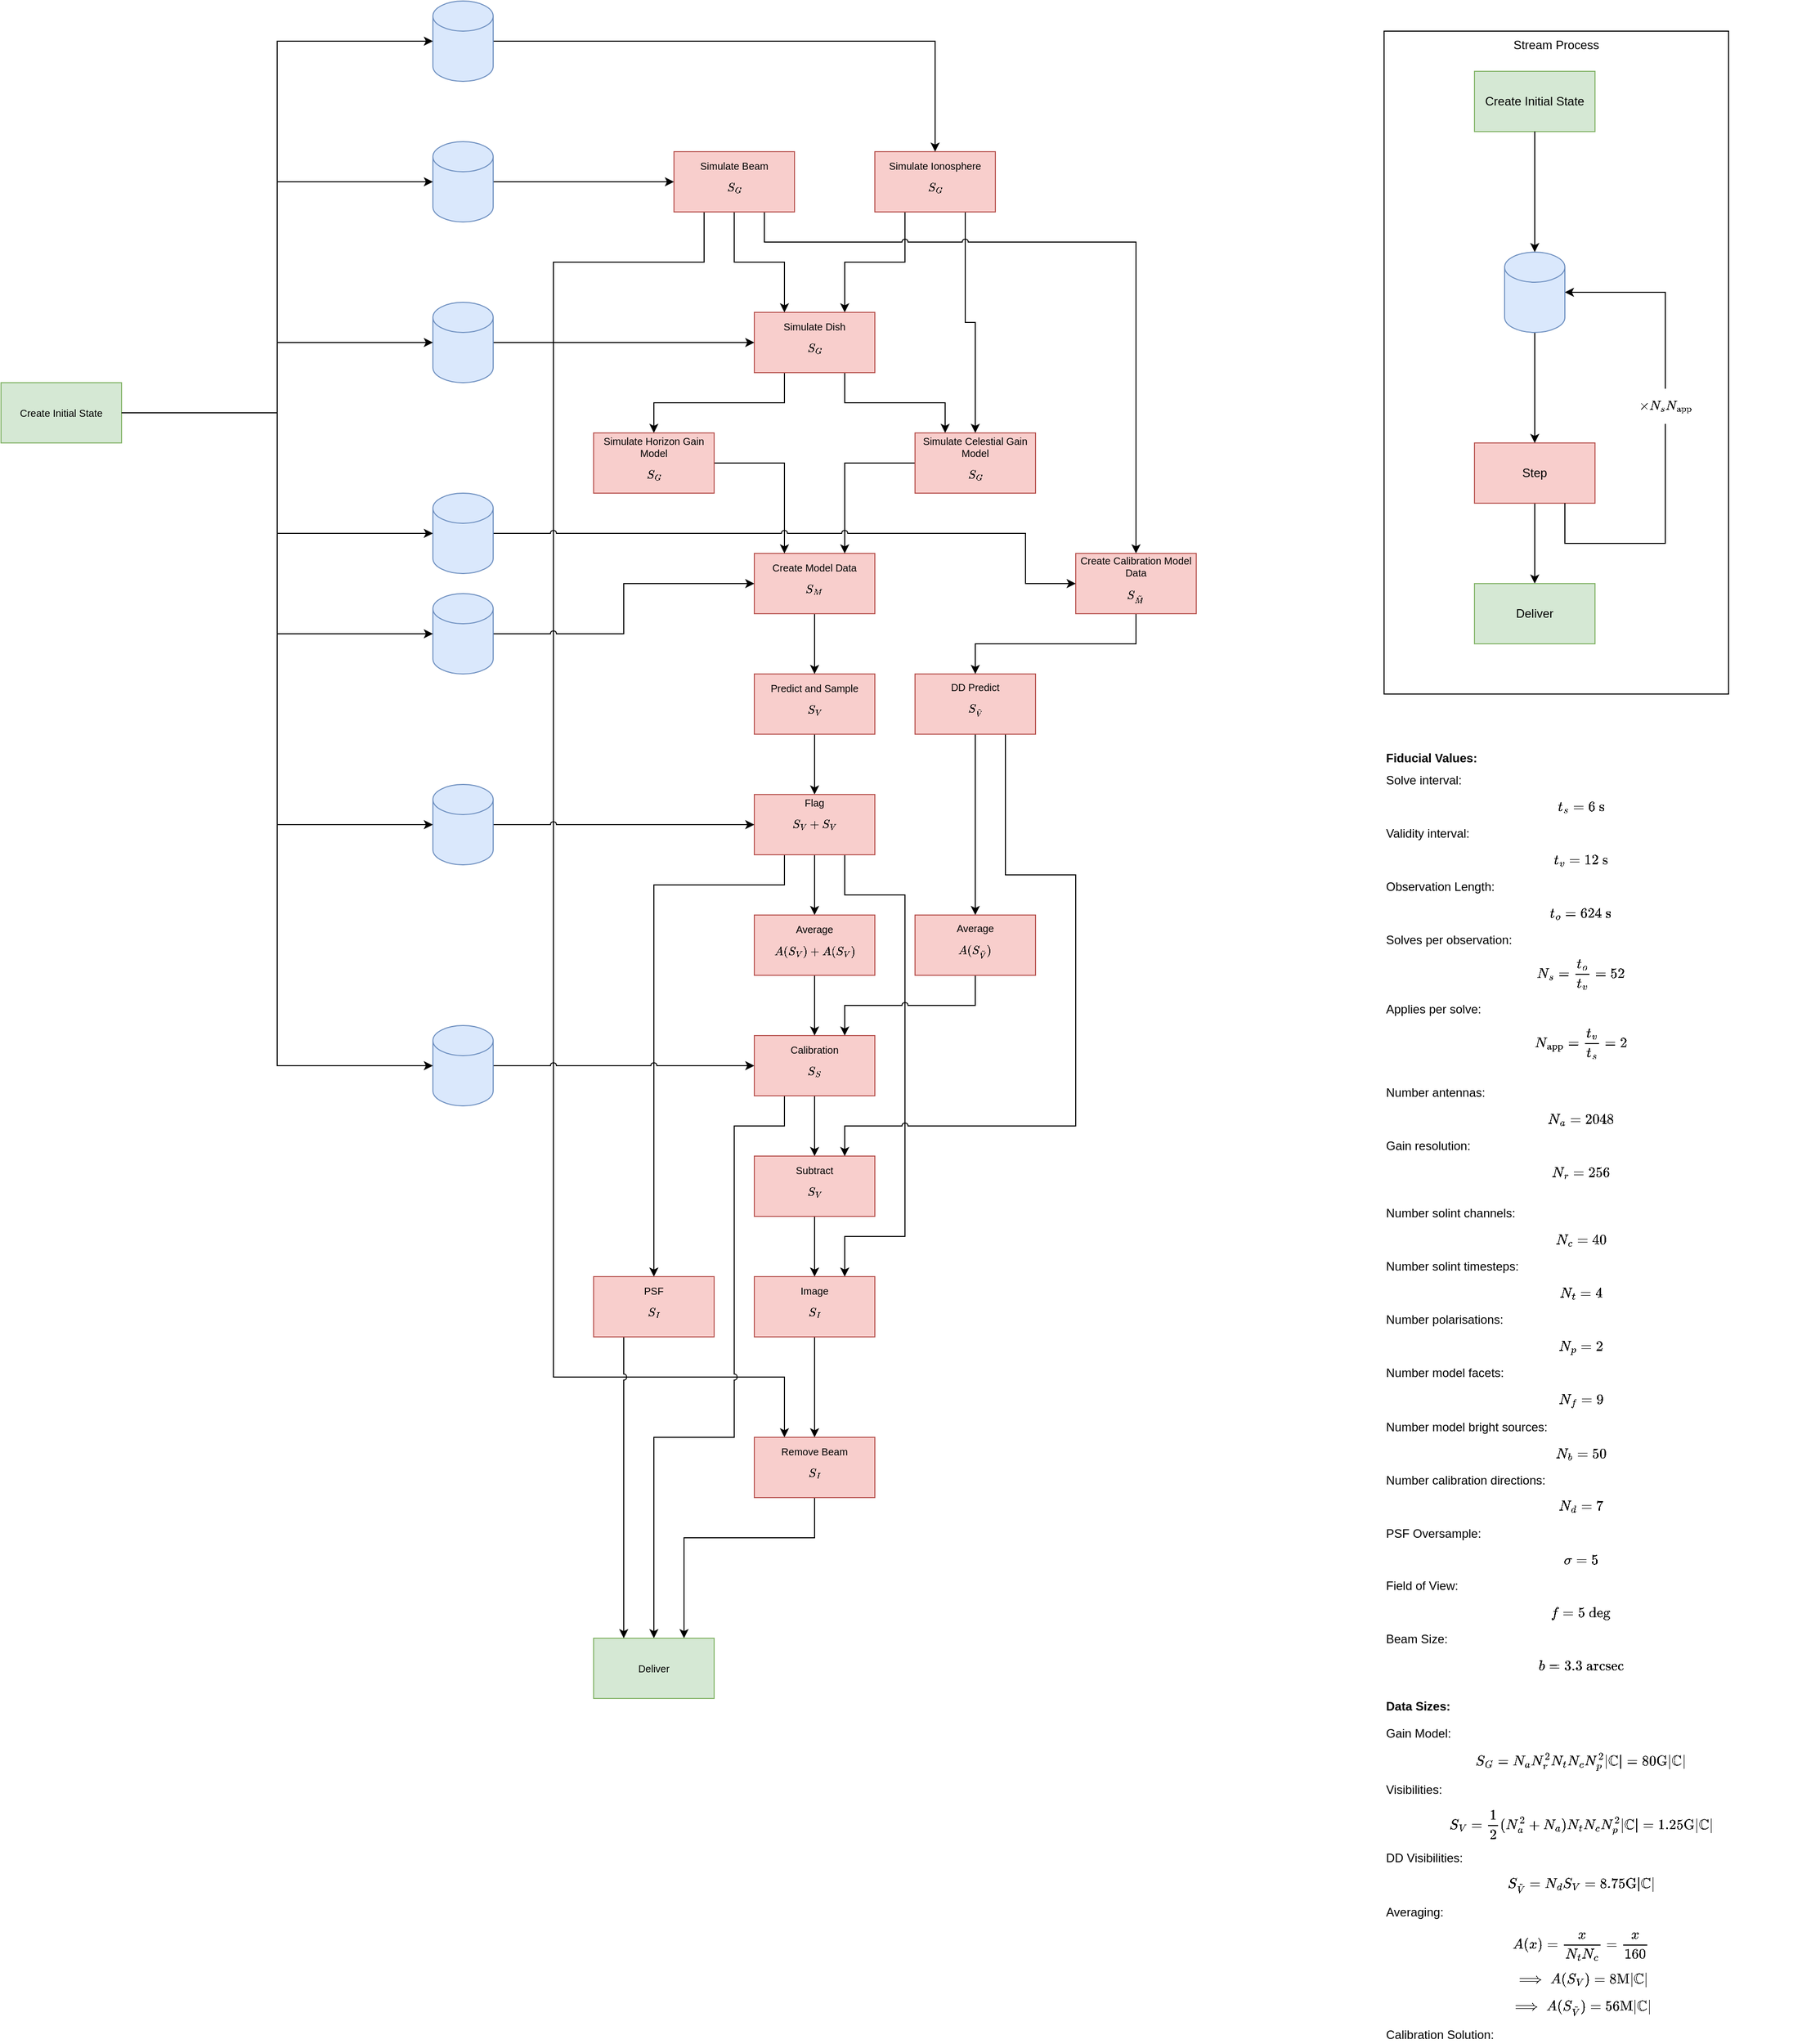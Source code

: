<mxfile version="24.7.16">
  <diagram name="Pagina-1" id="EOcpDJXFxwAGcJVem7UL">
    <mxGraphModel dx="2643" dy="1057" grid="1" gridSize="10" guides="1" tooltips="1" connect="1" arrows="1" fold="1" page="1" pageScale="1" pageWidth="827" pageHeight="1169" math="1" shadow="0">
      <root>
        <mxCell id="0" />
        <mxCell id="1" parent="0" />
        <mxCell id="NPGoY5COhz9GJnlWtfhn-82" value="Stream Process" style="rounded=0;whiteSpace=wrap;html=1;verticalAlign=top;fontSize=12;" vertex="1" parent="1">
          <mxGeometry x="827" y="80" width="343" height="660" as="geometry" />
        </mxCell>
        <mxCell id="NPGoY5COhz9GJnlWtfhn-1" value="Create Initial State" style="rounded=0;whiteSpace=wrap;html=1;fillColor=#d5e8d4;strokeColor=#82b366;fontSize=12;" vertex="1" parent="1">
          <mxGeometry x="917" y="120" width="120" height="60" as="geometry" />
        </mxCell>
        <mxCell id="NPGoY5COhz9GJnlWtfhn-77" style="edgeStyle=orthogonalEdgeStyle;rounded=0;orthogonalLoop=1;jettySize=auto;html=1;entryX=0.5;entryY=0;entryDx=0;entryDy=0;fontSize=12;" edge="1" parent="1" source="NPGoY5COhz9GJnlWtfhn-2" target="NPGoY5COhz9GJnlWtfhn-76">
          <mxGeometry relative="1" as="geometry" />
        </mxCell>
        <mxCell id="NPGoY5COhz9GJnlWtfhn-2" value="Step" style="rounded=0;whiteSpace=wrap;html=1;fillColor=#f8cecc;strokeColor=#b85450;fontSize=12;" vertex="1" parent="1">
          <mxGeometry x="917" y="490" width="120" height="60" as="geometry" />
        </mxCell>
        <mxCell id="NPGoY5COhz9GJnlWtfhn-11" style="edgeStyle=orthogonalEdgeStyle;rounded=0;orthogonalLoop=1;jettySize=auto;html=1;exitX=0.25;exitY=1;exitDx=0;exitDy=0;entryX=0.75;entryY=0;entryDx=0;entryDy=0;jumpStyle=arc;fontSize=10;" edge="1" parent="1" source="NPGoY5COhz9GJnlWtfhn-5" target="NPGoY5COhz9GJnlWtfhn-6">
          <mxGeometry relative="1" as="geometry" />
        </mxCell>
        <mxCell id="NPGoY5COhz9GJnlWtfhn-16" style="edgeStyle=orthogonalEdgeStyle;rounded=0;orthogonalLoop=1;jettySize=auto;html=1;exitX=0.75;exitY=1;exitDx=0;exitDy=0;entryX=0.5;entryY=0;entryDx=0;entryDy=0;jumpStyle=arc;fontSize=10;" edge="1" parent="1" source="NPGoY5COhz9GJnlWtfhn-5" target="NPGoY5COhz9GJnlWtfhn-15">
          <mxGeometry relative="1" as="geometry" />
        </mxCell>
        <mxCell id="NPGoY5COhz9GJnlWtfhn-5" value="Simulate Ionosphere&lt;div style=&quot;font-size: 10px;&quot;&gt;$$S_G$$&lt;/div&gt;" style="rounded=0;whiteSpace=wrap;html=1;fillColor=#f8cecc;strokeColor=#b85450;fontSize=10;" vertex="1" parent="1">
          <mxGeometry x="320" y="200" width="120" height="60" as="geometry" />
        </mxCell>
        <mxCell id="NPGoY5COhz9GJnlWtfhn-18" style="edgeStyle=orthogonalEdgeStyle;rounded=0;orthogonalLoop=1;jettySize=auto;html=1;exitX=0.75;exitY=1;exitDx=0;exitDy=0;entryX=0.25;entryY=0;entryDx=0;entryDy=0;jumpStyle=arc;fontSize=10;" edge="1" parent="1" source="NPGoY5COhz9GJnlWtfhn-6" target="NPGoY5COhz9GJnlWtfhn-15">
          <mxGeometry relative="1" as="geometry" />
        </mxCell>
        <mxCell id="NPGoY5COhz9GJnlWtfhn-22" style="edgeStyle=orthogonalEdgeStyle;rounded=0;orthogonalLoop=1;jettySize=auto;html=1;entryX=0.5;entryY=0;entryDx=0;entryDy=0;exitX=0.25;exitY=1;exitDx=0;exitDy=0;fontSize=10;" edge="1" parent="1" source="NPGoY5COhz9GJnlWtfhn-6" target="NPGoY5COhz9GJnlWtfhn-21">
          <mxGeometry relative="1" as="geometry" />
        </mxCell>
        <mxCell id="NPGoY5COhz9GJnlWtfhn-6" value="Simulate Dish&lt;div style=&quot;font-size: 10px;&quot;&gt;$$S_G$$&lt;/div&gt;" style="rounded=0;whiteSpace=wrap;html=1;fillColor=#f8cecc;strokeColor=#b85450;fontSize=10;" vertex="1" parent="1">
          <mxGeometry x="200" y="360" width="120" height="60" as="geometry" />
        </mxCell>
        <mxCell id="NPGoY5COhz9GJnlWtfhn-10" style="edgeStyle=orthogonalEdgeStyle;rounded=0;orthogonalLoop=1;jettySize=auto;html=1;exitX=0.5;exitY=1;exitDx=0;exitDy=0;entryX=0.25;entryY=0;entryDx=0;entryDy=0;fontSize=10;" edge="1" parent="1" source="NPGoY5COhz9GJnlWtfhn-7" target="NPGoY5COhz9GJnlWtfhn-6">
          <mxGeometry relative="1" as="geometry" />
        </mxCell>
        <mxCell id="NPGoY5COhz9GJnlWtfhn-35" style="edgeStyle=orthogonalEdgeStyle;rounded=0;orthogonalLoop=1;jettySize=auto;html=1;exitX=0.25;exitY=1;exitDx=0;exitDy=0;entryX=0.25;entryY=0;entryDx=0;entryDy=0;jumpStyle=arc;fontSize=10;" edge="1" parent="1" source="NPGoY5COhz9GJnlWtfhn-7" target="NPGoY5COhz9GJnlWtfhn-32">
          <mxGeometry relative="1" as="geometry">
            <Array as="points">
              <mxPoint x="150" y="310" />
              <mxPoint y="310" />
              <mxPoint y="1420" />
              <mxPoint x="230" y="1420" />
            </Array>
          </mxGeometry>
        </mxCell>
        <mxCell id="NPGoY5COhz9GJnlWtfhn-65" style="edgeStyle=orthogonalEdgeStyle;rounded=0;orthogonalLoop=1;jettySize=auto;html=1;exitX=0.75;exitY=1;exitDx=0;exitDy=0;entryX=0.5;entryY=0;entryDx=0;entryDy=0;jumpStyle=arc;fontSize=10;" edge="1" parent="1" source="NPGoY5COhz9GJnlWtfhn-7" target="NPGoY5COhz9GJnlWtfhn-62">
          <mxGeometry relative="1" as="geometry">
            <Array as="points">
              <mxPoint x="210" y="290" />
              <mxPoint x="580" y="290" />
            </Array>
          </mxGeometry>
        </mxCell>
        <mxCell id="NPGoY5COhz9GJnlWtfhn-7" value="Simulate Beam&lt;div style=&quot;font-size: 10px;&quot;&gt;$$S_G$$&lt;/div&gt;" style="rounded=0;whiteSpace=wrap;html=1;fillColor=#f8cecc;strokeColor=#b85450;fontSize=10;" vertex="1" parent="1">
          <mxGeometry x="120" y="200" width="120" height="60" as="geometry" />
        </mxCell>
        <mxCell id="NPGoY5COhz9GJnlWtfhn-26" style="edgeStyle=orthogonalEdgeStyle;rounded=0;orthogonalLoop=1;jettySize=auto;html=1;entryX=0.5;entryY=0;entryDx=0;entryDy=0;fontSize=10;" edge="1" parent="1" source="NPGoY5COhz9GJnlWtfhn-9" target="NPGoY5COhz9GJnlWtfhn-25">
          <mxGeometry relative="1" as="geometry" />
        </mxCell>
        <mxCell id="NPGoY5COhz9GJnlWtfhn-9" value="Predict and Sample&lt;div&gt;$$S_V$$&lt;/div&gt;" style="rounded=0;whiteSpace=wrap;html=1;fillColor=#f8cecc;strokeColor=#b85450;fontSize=10;" vertex="1" parent="1">
          <mxGeometry x="200" y="720" width="120" height="60" as="geometry" />
        </mxCell>
        <mxCell id="NPGoY5COhz9GJnlWtfhn-19" style="edgeStyle=orthogonalEdgeStyle;rounded=0;orthogonalLoop=1;jettySize=auto;html=1;exitX=0.5;exitY=1;exitDx=0;exitDy=0;entryX=0.5;entryY=0;entryDx=0;entryDy=0;jumpStyle=arc;fontSize=10;" edge="1" parent="1" source="NPGoY5COhz9GJnlWtfhn-14" target="NPGoY5COhz9GJnlWtfhn-9">
          <mxGeometry relative="1" as="geometry" />
        </mxCell>
        <mxCell id="NPGoY5COhz9GJnlWtfhn-14" value="Create Model Data&lt;div&gt;$$S_M$$&lt;/div&gt;" style="rounded=0;whiteSpace=wrap;html=1;fillColor=#f8cecc;strokeColor=#b85450;fontSize=10;" vertex="1" parent="1">
          <mxGeometry x="200" y="600" width="120" height="60" as="geometry" />
        </mxCell>
        <mxCell id="NPGoY5COhz9GJnlWtfhn-20" style="edgeStyle=orthogonalEdgeStyle;rounded=0;orthogonalLoop=1;jettySize=auto;html=1;entryX=0.75;entryY=0;entryDx=0;entryDy=0;fontSize=10;" edge="1" parent="1" source="NPGoY5COhz9GJnlWtfhn-15" target="NPGoY5COhz9GJnlWtfhn-14">
          <mxGeometry relative="1" as="geometry" />
        </mxCell>
        <mxCell id="NPGoY5COhz9GJnlWtfhn-15" value="Simulate Celestial Gain Model&lt;div style=&quot;font-size: 10px;&quot;&gt;$$S_G$$&lt;/div&gt;" style="rounded=0;whiteSpace=wrap;html=1;fillColor=#f8cecc;strokeColor=#b85450;fontSize=10;" vertex="1" parent="1">
          <mxGeometry x="360" y="480" width="120" height="60" as="geometry" />
        </mxCell>
        <mxCell id="NPGoY5COhz9GJnlWtfhn-23" style="edgeStyle=orthogonalEdgeStyle;rounded=0;orthogonalLoop=1;jettySize=auto;html=1;entryX=0.25;entryY=0;entryDx=0;entryDy=0;fontSize=10;" edge="1" parent="1" source="NPGoY5COhz9GJnlWtfhn-21" target="NPGoY5COhz9GJnlWtfhn-14">
          <mxGeometry relative="1" as="geometry" />
        </mxCell>
        <mxCell id="NPGoY5COhz9GJnlWtfhn-21" value="Simulate Horizon Gain Model&lt;div style=&quot;font-size: 10px;&quot;&gt;$$S_G$$&lt;/div&gt;" style="rounded=0;whiteSpace=wrap;html=1;fillColor=#f8cecc;strokeColor=#b85450;fontSize=10;" vertex="1" parent="1">
          <mxGeometry x="40" y="480" width="120" height="60" as="geometry" />
        </mxCell>
        <mxCell id="NPGoY5COhz9GJnlWtfhn-50" style="edgeStyle=orthogonalEdgeStyle;rounded=0;orthogonalLoop=1;jettySize=auto;html=1;exitX=0.75;exitY=1;exitDx=0;exitDy=0;entryX=0.75;entryY=0;entryDx=0;entryDy=0;jumpStyle=arc;fontSize=10;" edge="1" parent="1" source="NPGoY5COhz9GJnlWtfhn-25" target="NPGoY5COhz9GJnlWtfhn-31">
          <mxGeometry relative="1" as="geometry">
            <Array as="points">
              <mxPoint x="290" y="940" />
              <mxPoint x="350" y="940" />
              <mxPoint x="350" y="1280" />
              <mxPoint x="290" y="1280" />
            </Array>
          </mxGeometry>
        </mxCell>
        <mxCell id="NPGoY5COhz9GJnlWtfhn-54" style="edgeStyle=orthogonalEdgeStyle;rounded=0;orthogonalLoop=1;jettySize=auto;html=1;entryX=0.5;entryY=0;entryDx=0;entryDy=0;fontSize=10;" edge="1" parent="1" source="NPGoY5COhz9GJnlWtfhn-25" target="NPGoY5COhz9GJnlWtfhn-51">
          <mxGeometry relative="1" as="geometry" />
        </mxCell>
        <mxCell id="NPGoY5COhz9GJnlWtfhn-87" style="edgeStyle=orthogonalEdgeStyle;rounded=0;orthogonalLoop=1;jettySize=auto;html=1;exitX=0.25;exitY=1;exitDx=0;exitDy=0;entryX=0.5;entryY=0;entryDx=0;entryDy=0;jumpStyle=arc;fontSize=10;" edge="1" parent="1" source="NPGoY5COhz9GJnlWtfhn-25" target="NPGoY5COhz9GJnlWtfhn-86">
          <mxGeometry relative="1" as="geometry">
            <Array as="points">
              <mxPoint x="230" y="930" />
              <mxPoint x="100" y="930" />
            </Array>
          </mxGeometry>
        </mxCell>
        <mxCell id="NPGoY5COhz9GJnlWtfhn-25" value="Flag&lt;div&gt;$$S_V + S_V$$&lt;br&gt;&lt;/div&gt;" style="rounded=0;whiteSpace=wrap;html=1;fillColor=#f8cecc;strokeColor=#b85450;fontSize=10;" vertex="1" parent="1">
          <mxGeometry x="200" y="840" width="120" height="60" as="geometry" />
        </mxCell>
        <mxCell id="NPGoY5COhz9GJnlWtfhn-30" style="edgeStyle=orthogonalEdgeStyle;rounded=0;orthogonalLoop=1;jettySize=auto;html=1;entryX=0.5;entryY=0;entryDx=0;entryDy=0;fontSize=10;" edge="1" parent="1" source="NPGoY5COhz9GJnlWtfhn-27" target="NPGoY5COhz9GJnlWtfhn-29">
          <mxGeometry relative="1" as="geometry" />
        </mxCell>
        <mxCell id="NPGoY5COhz9GJnlWtfhn-84" style="edgeStyle=orthogonalEdgeStyle;rounded=0;orthogonalLoop=1;jettySize=auto;html=1;exitX=0.25;exitY=1;exitDx=0;exitDy=0;entryX=0.5;entryY=0;entryDx=0;entryDy=0;jumpStyle=arc;fontSize=10;" edge="1" parent="1" source="NPGoY5COhz9GJnlWtfhn-27" target="NPGoY5COhz9GJnlWtfhn-68">
          <mxGeometry relative="1" as="geometry">
            <Array as="points">
              <mxPoint x="230" y="1170" />
              <mxPoint x="180" y="1170" />
              <mxPoint x="180" y="1480" />
              <mxPoint x="100" y="1480" />
            </Array>
          </mxGeometry>
        </mxCell>
        <mxCell id="NPGoY5COhz9GJnlWtfhn-27" value="Calibration&lt;div&gt;$$S_S$$&lt;/div&gt;" style="rounded=0;whiteSpace=wrap;html=1;fillColor=#f8cecc;strokeColor=#b85450;fontSize=10;" vertex="1" parent="1">
          <mxGeometry x="200" y="1080" width="120" height="60" as="geometry" />
        </mxCell>
        <mxCell id="NPGoY5COhz9GJnlWtfhn-34" style="edgeStyle=orthogonalEdgeStyle;rounded=0;orthogonalLoop=1;jettySize=auto;html=1;entryX=0.5;entryY=0;entryDx=0;entryDy=0;fontSize=10;" edge="1" parent="1" source="NPGoY5COhz9GJnlWtfhn-29" target="NPGoY5COhz9GJnlWtfhn-31">
          <mxGeometry relative="1" as="geometry" />
        </mxCell>
        <mxCell id="NPGoY5COhz9GJnlWtfhn-29" value="Subtract&lt;div&gt;$$S_V$$&lt;/div&gt;" style="rounded=0;whiteSpace=wrap;html=1;fillColor=#f8cecc;strokeColor=#b85450;fontSize=10;" vertex="1" parent="1">
          <mxGeometry x="200" y="1200" width="120" height="60" as="geometry" />
        </mxCell>
        <mxCell id="NPGoY5COhz9GJnlWtfhn-33" style="edgeStyle=orthogonalEdgeStyle;rounded=0;orthogonalLoop=1;jettySize=auto;html=1;entryX=0.5;entryY=0;entryDx=0;entryDy=0;exitX=0.5;exitY=1;exitDx=0;exitDy=0;jumpStyle=arc;fontSize=10;" edge="1" parent="1" source="NPGoY5COhz9GJnlWtfhn-31" target="NPGoY5COhz9GJnlWtfhn-32">
          <mxGeometry relative="1" as="geometry" />
        </mxCell>
        <mxCell id="NPGoY5COhz9GJnlWtfhn-31" value="Image&lt;div&gt;$$S_I$$&lt;/div&gt;" style="rounded=0;whiteSpace=wrap;html=1;fillColor=#f8cecc;strokeColor=#b85450;fontSize=10;" vertex="1" parent="1">
          <mxGeometry x="200" y="1320" width="120" height="60" as="geometry" />
        </mxCell>
        <mxCell id="NPGoY5COhz9GJnlWtfhn-69" style="edgeStyle=orthogonalEdgeStyle;rounded=0;orthogonalLoop=1;jettySize=auto;html=1;exitX=0.5;exitY=1;exitDx=0;exitDy=0;entryX=0.75;entryY=0;entryDx=0;entryDy=0;fontSize=10;" edge="1" parent="1" source="NPGoY5COhz9GJnlWtfhn-32" target="NPGoY5COhz9GJnlWtfhn-68">
          <mxGeometry relative="1" as="geometry">
            <mxPoint x="210" y="1650" as="targetPoint" />
            <Array as="points">
              <mxPoint x="260" y="1580" />
              <mxPoint x="130" y="1580" />
            </Array>
          </mxGeometry>
        </mxCell>
        <mxCell id="NPGoY5COhz9GJnlWtfhn-32" value="Remove Beam&lt;div&gt;$$S_I$$&lt;/div&gt;" style="rounded=0;whiteSpace=wrap;html=1;fillColor=#f8cecc;strokeColor=#b85450;fontSize=10;" vertex="1" parent="1">
          <mxGeometry x="200" y="1480" width="120" height="60" as="geometry" />
        </mxCell>
        <mxCell id="NPGoY5COhz9GJnlWtfhn-38" style="edgeStyle=orthogonalEdgeStyle;rounded=0;orthogonalLoop=1;jettySize=auto;html=1;entryX=0;entryY=0.5;entryDx=0;entryDy=0;fontSize=10;" edge="1" parent="1" source="NPGoY5COhz9GJnlWtfhn-37" target="NPGoY5COhz9GJnlWtfhn-6">
          <mxGeometry relative="1" as="geometry" />
        </mxCell>
        <mxCell id="NPGoY5COhz9GJnlWtfhn-37" value="" style="shape=cylinder3;whiteSpace=wrap;html=1;boundedLbl=1;backgroundOutline=1;size=15;fillColor=#dae8fc;strokeColor=#6c8ebf;fontSize=10;" vertex="1" parent="1">
          <mxGeometry x="-120" y="350" width="60" height="80" as="geometry" />
        </mxCell>
        <mxCell id="NPGoY5COhz9GJnlWtfhn-40" style="edgeStyle=orthogonalEdgeStyle;rounded=0;orthogonalLoop=1;jettySize=auto;html=1;entryX=0;entryY=0.5;entryDx=0;entryDy=0;fontSize=10;" edge="1" parent="1" source="NPGoY5COhz9GJnlWtfhn-39" target="NPGoY5COhz9GJnlWtfhn-7">
          <mxGeometry relative="1" as="geometry" />
        </mxCell>
        <mxCell id="NPGoY5COhz9GJnlWtfhn-39" value="" style="shape=cylinder3;whiteSpace=wrap;html=1;boundedLbl=1;backgroundOutline=1;size=15;fillColor=#dae8fc;strokeColor=#6c8ebf;fontSize=10;" vertex="1" parent="1">
          <mxGeometry x="-120" y="190" width="60" height="80" as="geometry" />
        </mxCell>
        <mxCell id="NPGoY5COhz9GJnlWtfhn-42" style="edgeStyle=orthogonalEdgeStyle;rounded=0;orthogonalLoop=1;jettySize=auto;html=1;entryX=0.5;entryY=0;entryDx=0;entryDy=0;fontSize=10;" edge="1" parent="1" source="NPGoY5COhz9GJnlWtfhn-41" target="NPGoY5COhz9GJnlWtfhn-5">
          <mxGeometry relative="1" as="geometry" />
        </mxCell>
        <mxCell id="NPGoY5COhz9GJnlWtfhn-41" value="" style="shape=cylinder3;whiteSpace=wrap;html=1;boundedLbl=1;backgroundOutline=1;size=15;fillColor=#dae8fc;strokeColor=#6c8ebf;fontSize=10;" vertex="1" parent="1">
          <mxGeometry x="-120" y="50" width="60" height="80" as="geometry" />
        </mxCell>
        <mxCell id="NPGoY5COhz9GJnlWtfhn-45" style="edgeStyle=orthogonalEdgeStyle;rounded=0;orthogonalLoop=1;jettySize=auto;html=1;entryX=0;entryY=0.5;entryDx=0;entryDy=0;jumpStyle=arc;fontSize=10;" edge="1" parent="1" source="NPGoY5COhz9GJnlWtfhn-44" target="NPGoY5COhz9GJnlWtfhn-14">
          <mxGeometry relative="1" as="geometry" />
        </mxCell>
        <mxCell id="NPGoY5COhz9GJnlWtfhn-44" value="" style="shape=cylinder3;whiteSpace=wrap;html=1;boundedLbl=1;backgroundOutline=1;size=15;fillColor=#dae8fc;strokeColor=#6c8ebf;fontSize=10;" vertex="1" parent="1">
          <mxGeometry x="-120" y="640" width="60" height="80" as="geometry" />
        </mxCell>
        <mxCell id="NPGoY5COhz9GJnlWtfhn-47" style="edgeStyle=orthogonalEdgeStyle;rounded=0;orthogonalLoop=1;jettySize=auto;html=1;entryX=0;entryY=0.5;entryDx=0;entryDy=0;jumpStyle=arc;fontSize=10;" edge="1" parent="1" source="NPGoY5COhz9GJnlWtfhn-46" target="NPGoY5COhz9GJnlWtfhn-25">
          <mxGeometry relative="1" as="geometry" />
        </mxCell>
        <mxCell id="NPGoY5COhz9GJnlWtfhn-46" value="" style="shape=cylinder3;whiteSpace=wrap;html=1;boundedLbl=1;backgroundOutline=1;size=15;fillColor=#dae8fc;strokeColor=#6c8ebf;fontSize=10;" vertex="1" parent="1">
          <mxGeometry x="-120" y="830" width="60" height="80" as="geometry" />
        </mxCell>
        <mxCell id="NPGoY5COhz9GJnlWtfhn-49" style="edgeStyle=orthogonalEdgeStyle;rounded=0;orthogonalLoop=1;jettySize=auto;html=1;entryX=0;entryY=0.5;entryDx=0;entryDy=0;jumpStyle=arc;fontSize=10;" edge="1" parent="1" source="NPGoY5COhz9GJnlWtfhn-48" target="NPGoY5COhz9GJnlWtfhn-27">
          <mxGeometry relative="1" as="geometry" />
        </mxCell>
        <mxCell id="NPGoY5COhz9GJnlWtfhn-48" value="" style="shape=cylinder3;whiteSpace=wrap;html=1;boundedLbl=1;backgroundOutline=1;size=15;fillColor=#dae8fc;strokeColor=#6c8ebf;fontSize=10;" vertex="1" parent="1">
          <mxGeometry x="-120" y="1070" width="60" height="80" as="geometry" />
        </mxCell>
        <mxCell id="NPGoY5COhz9GJnlWtfhn-55" style="edgeStyle=orthogonalEdgeStyle;rounded=0;orthogonalLoop=1;jettySize=auto;html=1;exitX=0.5;exitY=1;exitDx=0;exitDy=0;entryX=0.5;entryY=0;entryDx=0;entryDy=0;fontSize=10;" edge="1" parent="1" source="NPGoY5COhz9GJnlWtfhn-51" target="NPGoY5COhz9GJnlWtfhn-27">
          <mxGeometry relative="1" as="geometry" />
        </mxCell>
        <mxCell id="NPGoY5COhz9GJnlWtfhn-51" value="Average&lt;div&gt;$$A(S_V) + A(S_V)$$&lt;/div&gt;" style="rounded=0;whiteSpace=wrap;html=1;fillColor=#f8cecc;strokeColor=#b85450;fontSize=10;" vertex="1" parent="1">
          <mxGeometry x="200" y="960" width="120" height="60" as="geometry" />
        </mxCell>
        <mxCell id="NPGoY5COhz9GJnlWtfhn-59" style="edgeStyle=orthogonalEdgeStyle;rounded=0;orthogonalLoop=1;jettySize=auto;html=1;exitX=0.5;exitY=1;exitDx=0;exitDy=0;entryX=0.5;entryY=0;entryDx=0;entryDy=0;fontSize=10;" edge="1" parent="1" source="NPGoY5COhz9GJnlWtfhn-56" target="NPGoY5COhz9GJnlWtfhn-58">
          <mxGeometry relative="1" as="geometry" />
        </mxCell>
        <mxCell id="NPGoY5COhz9GJnlWtfhn-61" style="edgeStyle=orthogonalEdgeStyle;rounded=0;orthogonalLoop=1;jettySize=auto;html=1;entryX=0.75;entryY=0;entryDx=0;entryDy=0;exitX=0.75;exitY=1;exitDx=0;exitDy=0;jumpStyle=arc;fontSize=10;" edge="1" parent="1" source="NPGoY5COhz9GJnlWtfhn-56" target="NPGoY5COhz9GJnlWtfhn-29">
          <mxGeometry relative="1" as="geometry">
            <mxPoint x="610" y="940" as="sourcePoint" />
            <Array as="points">
              <mxPoint x="450" y="920" />
              <mxPoint x="520" y="920" />
              <mxPoint x="520" y="1170" />
              <mxPoint x="290" y="1170" />
            </Array>
          </mxGeometry>
        </mxCell>
        <mxCell id="NPGoY5COhz9GJnlWtfhn-56" value="DD Predict&lt;div&gt;$$S_\tilde{V}$$&lt;/div&gt;" style="rounded=0;whiteSpace=wrap;html=1;fillColor=#f8cecc;strokeColor=#b85450;fontSize=10;" vertex="1" parent="1">
          <mxGeometry x="360" y="720" width="120" height="60" as="geometry" />
        </mxCell>
        <mxCell id="NPGoY5COhz9GJnlWtfhn-60" style="edgeStyle=orthogonalEdgeStyle;rounded=0;orthogonalLoop=1;jettySize=auto;html=1;exitX=0.5;exitY=1;exitDx=0;exitDy=0;entryX=0.75;entryY=0;entryDx=0;entryDy=0;jumpStyle=arc;fontSize=10;" edge="1" parent="1" source="NPGoY5COhz9GJnlWtfhn-58" target="NPGoY5COhz9GJnlWtfhn-27">
          <mxGeometry relative="1" as="geometry" />
        </mxCell>
        <mxCell id="NPGoY5COhz9GJnlWtfhn-58" value="Average&lt;div&gt;$$A(S_\tilde{V})$$&lt;/div&gt;" style="rounded=0;whiteSpace=wrap;html=1;fillColor=#f8cecc;strokeColor=#b85450;fontSize=10;" vertex="1" parent="1">
          <mxGeometry x="360" y="960" width="120" height="60" as="geometry" />
        </mxCell>
        <mxCell id="NPGoY5COhz9GJnlWtfhn-64" style="edgeStyle=orthogonalEdgeStyle;rounded=0;orthogonalLoop=1;jettySize=auto;html=1;exitX=0.5;exitY=1;exitDx=0;exitDy=0;entryX=0.5;entryY=0;entryDx=0;entryDy=0;fontSize=10;" edge="1" parent="1" source="NPGoY5COhz9GJnlWtfhn-62" target="NPGoY5COhz9GJnlWtfhn-56">
          <mxGeometry relative="1" as="geometry" />
        </mxCell>
        <mxCell id="NPGoY5COhz9GJnlWtfhn-62" value="Create Calibration Model Data&lt;div&gt;$$S_\tilde{M}$$&lt;/div&gt;" style="rounded=0;whiteSpace=wrap;html=1;fillColor=#f8cecc;strokeColor=#b85450;fontSize=10;" vertex="1" parent="1">
          <mxGeometry x="520" y="600" width="120" height="60" as="geometry" />
        </mxCell>
        <mxCell id="NPGoY5COhz9GJnlWtfhn-67" style="edgeStyle=orthogonalEdgeStyle;rounded=0;orthogonalLoop=1;jettySize=auto;html=1;entryX=0;entryY=0.5;entryDx=0;entryDy=0;jumpStyle=arc;exitX=1;exitY=0.5;exitDx=0;exitDy=0;exitPerimeter=0;fontSize=10;" edge="1" parent="1" source="NPGoY5COhz9GJnlWtfhn-66" target="NPGoY5COhz9GJnlWtfhn-62">
          <mxGeometry relative="1" as="geometry">
            <mxPoint x="30" y="590" as="sourcePoint" />
            <Array as="points">
              <mxPoint x="470" y="580" />
              <mxPoint x="470" y="630" />
            </Array>
          </mxGeometry>
        </mxCell>
        <mxCell id="NPGoY5COhz9GJnlWtfhn-66" value="" style="shape=cylinder3;whiteSpace=wrap;html=1;boundedLbl=1;backgroundOutline=1;size=15;fillColor=#dae8fc;strokeColor=#6c8ebf;fontSize=10;" vertex="1" parent="1">
          <mxGeometry x="-120" y="540" width="60" height="80" as="geometry" />
        </mxCell>
        <mxCell id="NPGoY5COhz9GJnlWtfhn-68" value="Deliver" style="rounded=0;whiteSpace=wrap;html=1;fillColor=#d5e8d4;strokeColor=#82b366;fontSize=10;" vertex="1" parent="1">
          <mxGeometry x="40" y="1680" width="120" height="60" as="geometry" />
        </mxCell>
        <mxCell id="NPGoY5COhz9GJnlWtfhn-75" style="edgeStyle=orthogonalEdgeStyle;rounded=0;orthogonalLoop=1;jettySize=auto;html=1;entryX=0.5;entryY=0;entryDx=0;entryDy=0;fontSize=12;" edge="1" parent="1" source="NPGoY5COhz9GJnlWtfhn-70" target="NPGoY5COhz9GJnlWtfhn-2">
          <mxGeometry relative="1" as="geometry" />
        </mxCell>
        <mxCell id="NPGoY5COhz9GJnlWtfhn-70" value="" style="shape=cylinder3;whiteSpace=wrap;html=1;boundedLbl=1;backgroundOutline=1;size=15;fillColor=#dae8fc;strokeColor=#6c8ebf;fontSize=12;" vertex="1" parent="1">
          <mxGeometry x="947" y="300" width="60" height="80" as="geometry" />
        </mxCell>
        <mxCell id="NPGoY5COhz9GJnlWtfhn-73" style="edgeStyle=orthogonalEdgeStyle;rounded=0;orthogonalLoop=1;jettySize=auto;html=1;entryX=0.5;entryY=0;entryDx=0;entryDy=0;entryPerimeter=0;fontSize=12;" edge="1" parent="1" source="NPGoY5COhz9GJnlWtfhn-1" target="NPGoY5COhz9GJnlWtfhn-70">
          <mxGeometry relative="1" as="geometry" />
        </mxCell>
        <mxCell id="NPGoY5COhz9GJnlWtfhn-74" style="edgeStyle=orthogonalEdgeStyle;rounded=0;orthogonalLoop=1;jettySize=auto;html=1;entryX=1;entryY=0.5;entryDx=0;entryDy=0;entryPerimeter=0;exitX=0.75;exitY=1;exitDx=0;exitDy=0;fontSize=12;" edge="1" parent="1" source="NPGoY5COhz9GJnlWtfhn-2" target="NPGoY5COhz9GJnlWtfhn-70">
          <mxGeometry relative="1" as="geometry">
            <Array as="points">
              <mxPoint x="1007" y="590" />
              <mxPoint x="1107" y="590" />
              <mxPoint x="1107" y="340" />
            </Array>
          </mxGeometry>
        </mxCell>
        <mxCell id="NPGoY5COhz9GJnlWtfhn-100" value="$$\times N_s N_{\rm app}$$" style="edgeLabel;html=1;align=center;verticalAlign=middle;resizable=0;points=[];" vertex="1" connectable="0" parent="NPGoY5COhz9GJnlWtfhn-74">
          <mxGeometry x="0.133" relative="1" as="geometry">
            <mxPoint as="offset" />
          </mxGeometry>
        </mxCell>
        <mxCell id="NPGoY5COhz9GJnlWtfhn-76" value="Deliver" style="rounded=0;whiteSpace=wrap;html=1;fillColor=#d5e8d4;strokeColor=#82b366;fontSize=12;" vertex="1" parent="1">
          <mxGeometry x="917" y="630" width="120" height="60" as="geometry" />
        </mxCell>
        <mxCell id="NPGoY5COhz9GJnlWtfhn-88" style="edgeStyle=orthogonalEdgeStyle;rounded=0;orthogonalLoop=1;jettySize=auto;html=1;entryX=0.25;entryY=0;entryDx=0;entryDy=0;jumpStyle=arc;fontSize=10;" edge="1" parent="1" source="NPGoY5COhz9GJnlWtfhn-86" target="NPGoY5COhz9GJnlWtfhn-68">
          <mxGeometry relative="1" as="geometry">
            <Array as="points">
              <mxPoint x="70" y="1450" />
              <mxPoint x="70" y="1450" />
            </Array>
          </mxGeometry>
        </mxCell>
        <mxCell id="NPGoY5COhz9GJnlWtfhn-86" value="PSF&lt;div&gt;$$S_I$$&lt;/div&gt;" style="rounded=0;whiteSpace=wrap;html=1;fillColor=#f8cecc;strokeColor=#b85450;fontSize=10;" vertex="1" parent="1">
          <mxGeometry x="40" y="1320" width="120" height="60" as="geometry" />
        </mxCell>
        <mxCell id="NPGoY5COhz9GJnlWtfhn-89" value="Create Initial State" style="rounded=0;whiteSpace=wrap;html=1;fillColor=#d5e8d4;strokeColor=#82b366;fontSize=10;" vertex="1" parent="1">
          <mxGeometry x="-550" y="430" width="120" height="60" as="geometry" />
        </mxCell>
        <mxCell id="NPGoY5COhz9GJnlWtfhn-90" style="edgeStyle=orthogonalEdgeStyle;rounded=0;orthogonalLoop=1;jettySize=auto;html=1;entryX=0;entryY=0.5;entryDx=0;entryDy=0;entryPerimeter=0;fontSize=10;" edge="1" parent="1" source="NPGoY5COhz9GJnlWtfhn-89" target="NPGoY5COhz9GJnlWtfhn-41">
          <mxGeometry relative="1" as="geometry" />
        </mxCell>
        <mxCell id="NPGoY5COhz9GJnlWtfhn-91" style="edgeStyle=orthogonalEdgeStyle;rounded=0;orthogonalLoop=1;jettySize=auto;html=1;entryX=0;entryY=0.5;entryDx=0;entryDy=0;entryPerimeter=0;fontSize=10;" edge="1" parent="1" source="NPGoY5COhz9GJnlWtfhn-89" target="NPGoY5COhz9GJnlWtfhn-39">
          <mxGeometry relative="1" as="geometry" />
        </mxCell>
        <mxCell id="NPGoY5COhz9GJnlWtfhn-92" style="edgeStyle=orthogonalEdgeStyle;rounded=0;orthogonalLoop=1;jettySize=auto;html=1;entryX=0;entryY=0.5;entryDx=0;entryDy=0;entryPerimeter=0;fontSize=10;" edge="1" parent="1" source="NPGoY5COhz9GJnlWtfhn-89" target="NPGoY5COhz9GJnlWtfhn-37">
          <mxGeometry relative="1" as="geometry" />
        </mxCell>
        <mxCell id="NPGoY5COhz9GJnlWtfhn-93" style="edgeStyle=orthogonalEdgeStyle;rounded=0;orthogonalLoop=1;jettySize=auto;html=1;entryX=0;entryY=0.5;entryDx=0;entryDy=0;entryPerimeter=0;fontSize=10;" edge="1" parent="1" source="NPGoY5COhz9GJnlWtfhn-89" target="NPGoY5COhz9GJnlWtfhn-66">
          <mxGeometry relative="1" as="geometry" />
        </mxCell>
        <mxCell id="NPGoY5COhz9GJnlWtfhn-94" style="edgeStyle=orthogonalEdgeStyle;rounded=0;orthogonalLoop=1;jettySize=auto;html=1;entryX=0;entryY=0.5;entryDx=0;entryDy=0;entryPerimeter=0;fontSize=10;" edge="1" parent="1" source="NPGoY5COhz9GJnlWtfhn-89" target="NPGoY5COhz9GJnlWtfhn-44">
          <mxGeometry relative="1" as="geometry" />
        </mxCell>
        <mxCell id="NPGoY5COhz9GJnlWtfhn-95" style="edgeStyle=orthogonalEdgeStyle;rounded=0;orthogonalLoop=1;jettySize=auto;html=1;entryX=0;entryY=0.5;entryDx=0;entryDy=0;entryPerimeter=0;fontSize=10;" edge="1" parent="1" source="NPGoY5COhz9GJnlWtfhn-89" target="NPGoY5COhz9GJnlWtfhn-46">
          <mxGeometry relative="1" as="geometry" />
        </mxCell>
        <mxCell id="NPGoY5COhz9GJnlWtfhn-96" style="edgeStyle=orthogonalEdgeStyle;rounded=0;orthogonalLoop=1;jettySize=auto;html=1;entryX=0;entryY=0.5;entryDx=0;entryDy=0;entryPerimeter=0;fontSize=10;" edge="1" parent="1" source="NPGoY5COhz9GJnlWtfhn-89" target="NPGoY5COhz9GJnlWtfhn-48">
          <mxGeometry relative="1" as="geometry" />
        </mxCell>
        <mxCell id="NPGoY5COhz9GJnlWtfhn-97" value="&lt;h1 style=&quot;margin-top: 0px; font-size: 12px;&quot;&gt;&lt;b style=&quot;background-color: initial;&quot;&gt;Fiducial Values:&lt;/b&gt;&lt;/h1&gt;&lt;div style=&quot;font-size: 12px;&quot;&gt;Solve interval: $$t_s = 6~\mathrm{s}$$&lt;/div&gt;&lt;div style=&quot;font-size: 12px;&quot;&gt;Validity interval: $$t_v = 12~\mathrm{s}$$&lt;/div&gt;&lt;div style=&quot;font-size: 12px;&quot;&gt;Observation Length: $$t_o = 624~\mathrm{s}$$&lt;/div&gt;&lt;div style=&quot;font-size: 12px;&quot;&gt;Solves per observation: $$N_s=\frac{t_o}{t_v}=52$$&lt;/div&gt;&lt;div style=&quot;font-size: 12px;&quot;&gt;Applies per solve: $$N_{\rm app}=\frac{t_v}{t_s}=2$$&amp;nbsp;&lt;/div&gt;&lt;div style=&quot;font-size: 12px;&quot;&gt;Number antennas: $$N_a=2048$$&lt;/div&gt;&lt;div style=&quot;font-size: 12px;&quot;&gt;&lt;span style=&quot;background-color: initial; font-size: 12px;&quot;&gt;Gain resolution: $$N_r=256$$&lt;/span&gt;&lt;br style=&quot;font-size: 12px;&quot;&gt;&lt;/div&gt;&lt;div style=&quot;font-size: 12px;&quot;&gt;&lt;span style=&quot;background-color: initial; font-size: 12px;&quot;&gt;Number solint channels: $$N_c=40$$&lt;/span&gt;&lt;/div&gt;&lt;div style=&quot;font-size: 12px;&quot;&gt;&lt;span style=&quot;background-color: initial; font-size: 12px;&quot;&gt;Number solint timesteps: $$N_t=4$$&lt;/span&gt;&lt;/div&gt;&lt;div style=&quot;font-size: 12px;&quot;&gt;&lt;span style=&quot;background-color: initial; font-size: 12px;&quot;&gt;Number polarisations: $$N_p=2$$&lt;/span&gt;&lt;/div&gt;&lt;div style=&quot;font-size: 12px;&quot;&gt;&lt;span style=&quot;background-color: initial; font-size: 12px;&quot;&gt;Number model facets: $$N_f=9$$&lt;/span&gt;&lt;/div&gt;&lt;div style=&quot;font-size: 12px;&quot;&gt;&lt;span style=&quot;background-color: initial; font-size: 12px;&quot;&gt;Number model bright sources: $$N_b=50$$&lt;/span&gt;&lt;/div&gt;&lt;div style=&quot;font-size: 12px;&quot;&gt;&lt;span style=&quot;background-color: initial; font-size: 12px;&quot;&gt;Number calibration directions: $$N_d=7$$&lt;/span&gt;&lt;/div&gt;&lt;div style=&quot;font-size: 12px;&quot;&gt;&lt;span style=&quot;background-color: initial; font-size: 12px;&quot;&gt;PSF Oversample: $$\sigma=5$$&lt;/span&gt;&lt;/div&gt;&lt;div style=&quot;font-size: 12px;&quot;&gt;&lt;span style=&quot;background-color: initial; font-size: 12px;&quot;&gt;Field of View: $$f=5~\mathrm{deg}$$&lt;/span&gt;&lt;/div&gt;&lt;div style=&quot;font-size: 12px;&quot;&gt;&lt;span style=&quot;background-color: initial; font-size: 12px;&quot;&gt;Beam Size: $$b=3.3~\mathrm{arcsec}$$&lt;/span&gt;&lt;/div&gt;&lt;div style=&quot;font-size: 12px;&quot;&gt;&lt;span style=&quot;background-color: initial; font-size: 12px;&quot;&gt;&lt;br style=&quot;font-size: 12px;&quot;&gt;&lt;/span&gt;&lt;/div&gt;&lt;div style=&quot;font-size: 12px;&quot;&gt;&lt;span style=&quot;background-color: initial; font-size: 12px;&quot;&gt;&lt;b style=&quot;font-size: 12px;&quot;&gt;Data Sizes:&lt;/b&gt;&lt;/span&gt;&lt;/div&gt;&lt;p style=&quot;font-size: 12px;&quot;&gt;Gain Model: $$S_G = N_a N_r^2 N_t N_c N_p^2 |\mathbb{C}| = 80 \mathrm{G}|\mathbb{C}|$$&lt;/p&gt;&lt;p style=&quot;font-size: 12px;&quot;&gt;Visibilities: $$S_V = \frac{1}{2} (N_a^2 + N_a) N_t N_c N_p^2 |\mathbb{C}| = 1.25\mathrm{G}|\mathbb{C}|$$&lt;/p&gt;&lt;p style=&quot;font-size: 12px;&quot;&gt;DD Visibilities: $$S_\tilde{V} = N_d S_V = 8.75\mathrm{G}|\mathbb{C}|$$&lt;/p&gt;&lt;p style=&quot;font-size: 12px;&quot;&gt;Averaging: $$A(x)=\frac{x}{N_t N_c}=\frac{x}{160}$$&lt;/p&gt;&lt;p style=&quot;font-size: 12px;&quot;&gt;$$\implies A(S_V) = 8\mathrm{M}|\mathbb{C}|$$&lt;/p&gt;&lt;p style=&quot;font-size: 12px;&quot;&gt;&lt;span style=&quot;background-color: initial;&quot;&gt;$$\implies A(S_\tilde{V}) = 56\mathrm{M}|\mathbb{C}|$$&lt;/span&gt;&lt;/p&gt;&lt;p style=&quot;font-size: 12px;&quot;&gt;&lt;span style=&quot;background-color: initial;&quot;&gt;Calibration Solution: $$S_S = N_a N_d N_p^2 |\mathbb{C}| = 56\mathrm{k}|\mathbb{C}|$$&lt;/span&gt;&lt;/p&gt;&lt;p style=&quot;font-size: 12px;&quot;&gt;&lt;span style=&quot;background-color: initial;&quot;&gt;Image: $$S_I = \left(\frac{\sigma f}{b}\right)^2 N_p^2 |\mathbb{R}| = 2.77\mathrm{G}|\mathbb{R}|$$&lt;/span&gt;&lt;/p&gt;&lt;p style=&quot;font-size: 12px;&quot;&gt;&lt;span style=&quot;background-color: initial;&quot;&gt;Model Data: $$S_M = N_a (N_b + N_f) N_t N_c N_p^2 |\mathbb{C}| + N_c S_I = 74\mathrm{M}|\mathrm{C}| + 110.8 \mathrm{G}|\mathbb{R}|$$&lt;/span&gt;&lt;/p&gt;&lt;p style=&quot;font-size: 12px;&quot;&gt;Model Calibration Data: $$S_\tilde{M} = N_a N_d N_t N_c N_p^2 |\mathbb{C}| + N_c S_I = 8.75\mathrm{M}|\mathrm{C}| + 110.8 \mathrm{G}|\mathbb{R}|$$&lt;span style=&quot;background-color: initial;&quot;&gt;&lt;br&gt;&lt;/span&gt;&lt;/p&gt;&lt;p style=&quot;font-size: 12px;&quot;&gt;&lt;span style=&quot;background-color: initial;&quot;&gt;&lt;br&gt;&lt;/span&gt;&lt;/p&gt;&lt;p style=&quot;font-size: 12px;&quot;&gt;&lt;span style=&quot;background-color: initial;&quot;&gt;&lt;br&gt;&lt;/span&gt;&lt;/p&gt;" style="text;html=1;whiteSpace=wrap;overflow=hidden;rounded=0;fontSize=12;" vertex="1" parent="1">
          <mxGeometry x="827" y="790" width="433" height="1290" as="geometry" />
        </mxCell>
      </root>
    </mxGraphModel>
  </diagram>
</mxfile>
